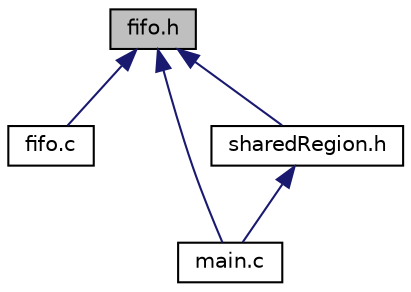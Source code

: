 digraph "fifo.h"
{
 // LATEX_PDF_SIZE
  edge [fontname="Helvetica",fontsize="10",labelfontname="Helvetica",labelfontsize="10"];
  node [fontname="Helvetica",fontsize="10",shape=record];
  Node1 [label="fifo.h",height=0.2,width=0.4,color="black", fillcolor="grey75", style="filled", fontcolor="black",tooltip="Thread-safe FIFO implementation with array_t."];
  Node1 -> Node2 [dir="back",color="midnightblue",fontsize="10",style="solid",fontname="Helvetica"];
  Node2 [label="fifo.c",height=0.2,width=0.4,color="black", fillcolor="white", style="filled",URL="$fifo_8c.html",tooltip="Thread-safe FIFO implementation for array_t."];
  Node1 -> Node3 [dir="back",color="midnightblue",fontsize="10",style="solid",fontname="Helvetica"];
  Node3 [label="main.c",height=0.2,width=0.4,color="black", fillcolor="white", style="filled",URL="$main_8c.html",tooltip="Main file for the second problem."];
  Node1 -> Node4 [dir="back",color="midnightblue",fontsize="10",style="solid",fontname="Helvetica"];
  Node4 [label="sharedRegion.h",height=0.2,width=0.4,color="black", fillcolor="white", style="filled",URL="$sharedRegion_8h.html",tooltip="Text processing functions."];
  Node4 -> Node3 [dir="back",color="midnightblue",fontsize="10",style="solid",fontname="Helvetica"];
}
